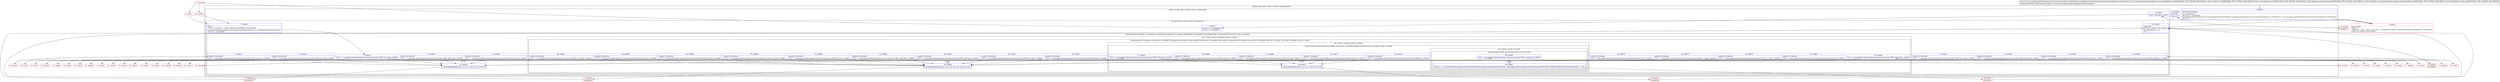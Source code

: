 digraph "CFG forcom.google.android.exoplayer2.extractor.mp4.AtomParsers.parseStsd(Lcom\/google\/android\/exoplayer2\/util\/ParsableByteArray;IILjava\/lang\/String;Lcom\/google\/android\/exoplayer2\/drm\/DrmInitData;Z)Lcom\/google\/android\/exoplayer2\/extractor\/mp4\/AtomParsers$StsdData;" {
subgraph cluster_Region_223791021 {
label = "R(3:0|(4:3|6|(1:24)(1:(1:55)(1:(1:66)(1:(1:69)(0))))|25)|70)";
node [shape=record,color=blue];
Node_0 [shape=record,label="{0\:\ 0x0000|MTH_ENTER_BLOCK\l|r21.setPosition(12)\lint int r20 = r21.readInt()\lcom.google.android.exoplayer2.extractor.mp4.AtomParsers$StsdData com.google.android.exoplayer2.extractor.mp4.AtomParsers.StsdData r8 = new com.google.android.exoplayer2.extractor.mp4.AtomParsers.StsdData(r20)\lint r9 = 0\l}"];
subgraph cluster_LoopRegion_1325008117 {
label = "LOOP:0: (4:3|6|(1:24)(1:(1:55)(1:(1:66)(1:(1:69)(0))))|25)";
node [shape=record,color=blue];
Node_2 [shape=record,label="{2\:\ 0x0015|if (r9 \< r20) goto L_0x0017\l}"];
subgraph cluster_Region_1067411455 {
label = "R(4:3|6|(1:24)(1:(1:55)(1:(1:66)(1:(1:69)(0))))|25)";
node [shape=record,color=blue];
Node_3 [shape=record,label="{3\:\ 0x0017|int int r3 = r21.getPosition()\lint int r4 = r21.readInt()\l}"];
Node_6 [shape=record,label="{6\:\ 0x0022|PHI: r1 \l  PHI: (r1v2 boolean) =  binds: [] A[DONT_GENERATE, DONT_INLINE]\l|com.google.android.exoplayer2.util.Assertions.checkArgument(r4 \> 0, \"childAtomSize should be positive\")\lint int r2 = r21.readInt()\l}"];
subgraph cluster_IfRegion_51260339 {
label = "IF [B:7:0x002d, B:9:0x0031, B:11:0x0035, B:13:0x0039, B:15:0x003d, B:17:0x0041, B:19:0x0045, B:21:0x0049, B:23:0x004d] THEN: R(1:24) ELSE: R(1:(1:55)(1:(1:66)(1:(1:69)(0))))";
node [shape=record,color=blue];
Node_7 [shape=record,label="{7\:\ 0x002d|if (r2 == com.google.android.exoplayer2.extractor.mp4.Atom.TYPE_avc1) goto L_0x004f\l}"];
Node_9 [shape=record,label="{9\:\ 0x0031|ADDED_TO_REGION\l|if (r2 == com.google.android.exoplayer2.extractor.mp4.Atom.TYPE_avc3) goto L_0x004f\l}"];
Node_11 [shape=record,label="{11\:\ 0x0035|ADDED_TO_REGION\l|if (r2 == com.google.android.exoplayer2.extractor.mp4.Atom.TYPE_encv) goto L_0x004f\l}"];
Node_13 [shape=record,label="{13\:\ 0x0039|ADDED_TO_REGION\l|if (r2 == com.google.android.exoplayer2.extractor.mp4.Atom.TYPE_mp4v) goto L_0x004f\l}"];
Node_15 [shape=record,label="{15\:\ 0x003d|ADDED_TO_REGION\l|if (r2 == com.google.android.exoplayer2.extractor.mp4.Atom.TYPE_hvc1) goto L_0x004f\l}"];
Node_17 [shape=record,label="{17\:\ 0x0041|ADDED_TO_REGION\l|if (r2 == com.google.android.exoplayer2.extractor.mp4.Atom.TYPE_hev1) goto L_0x004f\l}"];
Node_19 [shape=record,label="{19\:\ 0x0045|ADDED_TO_REGION\l|if (r2 == com.google.android.exoplayer2.extractor.mp4.Atom.TYPE_s263) goto L_0x004f\l}"];
Node_21 [shape=record,label="{21\:\ 0x0049|ADDED_TO_REGION\l|if (r2 == com.google.android.exoplayer2.extractor.mp4.Atom.TYPE_vp08) goto L_0x004f\l}"];
Node_23 [shape=record,label="{23\:\ 0x004d|ADDED_TO_REGION\l|if (r2 == com.google.android.exoplayer2.extractor.mp4.Atom.TYPE_vp09) goto L_0x004f\l}"];
subgraph cluster_Region_1704416117 {
label = "R(1:24)";
node [shape=record,color=blue];
Node_24 [shape=record,label="{24\:\ 0x004f|parseVideoSampleEntry(r21, r2, r3, r4, r22, r23, r25, r8, r9)\l}"];
}
subgraph cluster_Region_1354965275 {
label = "R(1:(1:55)(1:(1:66)(1:(1:69)(0)))) | ELSE_IF_CHAIN\l";
node [shape=record,color=blue];
subgraph cluster_IfRegion_43467200 {
label = "IF [B:28:0x0068, B:30:0x006c, B:32:0x0070, B:34:0x0074, B:36:0x0078, B:38:0x007c, B:40:0x0080, B:42:0x0084, B:44:0x0088, B:46:0x008c, B:48:0x0090, B:50:0x0094, B:52:0x0098, B:54:0x009c] THEN: R(1:55) ELSE: R(1:(1:66)(1:(1:69)(0))) | ELSE_IF_CHAIN\l";
node [shape=record,color=blue];
Node_28 [shape=record,label="{28\:\ 0x0068|if (r2 == com.google.android.exoplayer2.extractor.mp4.Atom.TYPE_mp4a) goto L_0x009e\l}"];
Node_30 [shape=record,label="{30\:\ 0x006c|ADDED_TO_REGION\l|if (r2 == com.google.android.exoplayer2.extractor.mp4.Atom.TYPE_enca) goto L_0x009e\l}"];
Node_32 [shape=record,label="{32\:\ 0x0070|ADDED_TO_REGION\l|if (r2 == com.google.android.exoplayer2.extractor.mp4.Atom.TYPE_ac_3) goto L_0x009e\l}"];
Node_34 [shape=record,label="{34\:\ 0x0074|ADDED_TO_REGION\l|if (r2 == com.google.android.exoplayer2.extractor.mp4.Atom.TYPE_ec_3) goto L_0x009e\l}"];
Node_36 [shape=record,label="{36\:\ 0x0078|ADDED_TO_REGION\l|if (r2 == com.google.android.exoplayer2.extractor.mp4.Atom.TYPE_dtsc) goto L_0x009e\l}"];
Node_38 [shape=record,label="{38\:\ 0x007c|ADDED_TO_REGION\l|if (r2 == com.google.android.exoplayer2.extractor.mp4.Atom.TYPE_dtse) goto L_0x009e\l}"];
Node_40 [shape=record,label="{40\:\ 0x0080|ADDED_TO_REGION\l|if (r2 == com.google.android.exoplayer2.extractor.mp4.Atom.TYPE_dtsh) goto L_0x009e\l}"];
Node_42 [shape=record,label="{42\:\ 0x0084|ADDED_TO_REGION\l|if (r2 == com.google.android.exoplayer2.extractor.mp4.Atom.TYPE_dtsl) goto L_0x009e\l}"];
Node_44 [shape=record,label="{44\:\ 0x0088|ADDED_TO_REGION\l|if (r2 == com.google.android.exoplayer2.extractor.mp4.Atom.TYPE_samr) goto L_0x009e\l}"];
Node_46 [shape=record,label="{46\:\ 0x008c|ADDED_TO_REGION\l|if (r2 == com.google.android.exoplayer2.extractor.mp4.Atom.TYPE_sawb) goto L_0x009e\l}"];
Node_48 [shape=record,label="{48\:\ 0x0090|ADDED_TO_REGION\l|if (r2 == com.google.android.exoplayer2.extractor.mp4.Atom.TYPE_lpcm) goto L_0x009e\l}"];
Node_50 [shape=record,label="{50\:\ 0x0094|ADDED_TO_REGION\l|if (r2 == com.google.android.exoplayer2.extractor.mp4.Atom.TYPE_sowt) goto L_0x009e\l}"];
Node_52 [shape=record,label="{52\:\ 0x0098|ADDED_TO_REGION\l|if (r2 == com.google.android.exoplayer2.extractor.mp4.Atom.TYPE__mp3) goto L_0x009e\l}"];
Node_54 [shape=record,label="{54\:\ 0x009c|ADDED_TO_REGION\l|if (r2 == com.google.android.exoplayer2.extractor.mp4.Atom.TYPE_alac) goto L_0x009e\l}"];
subgraph cluster_Region_1172254297 {
label = "R(1:55)";
node [shape=record,color=blue];
Node_55 [shape=record,label="{55\:\ 0x009e|parseAudioSampleEntry(r21, r2, r3, r4, r22, r24, r26, r25, r8, r9)\l}"];
}
subgraph cluster_Region_292380993 {
label = "R(1:(1:66)(1:(1:69)(0))) | ELSE_IF_CHAIN\l";
node [shape=record,color=blue];
subgraph cluster_IfRegion_104604326 {
label = "IF [B:57:0x00b5, B:59:0x00b9, B:61:0x00bd, B:63:0x00c1, B:65:0x00c5] THEN: R(1:66) ELSE: R(1:(1:69)(0)) | ELSE_IF_CHAIN\l";
node [shape=record,color=blue];
Node_57 [shape=record,label="{57\:\ 0x00b5|if (r2 == com.google.android.exoplayer2.extractor.mp4.Atom.TYPE_TTML) goto L_0x00c7\l}"];
Node_59 [shape=record,label="{59\:\ 0x00b9|ADDED_TO_REGION\l|if (r2 == com.google.android.exoplayer2.extractor.mp4.Atom.TYPE_tx3g) goto L_0x00c7\l}"];
Node_61 [shape=record,label="{61\:\ 0x00bd|ADDED_TO_REGION\l|if (r2 == com.google.android.exoplayer2.extractor.mp4.Atom.TYPE_wvtt) goto L_0x00c7\l}"];
Node_63 [shape=record,label="{63\:\ 0x00c1|ADDED_TO_REGION\l|if (r2 == com.google.android.exoplayer2.extractor.mp4.Atom.TYPE_stpp) goto L_0x00c7\l}"];
Node_65 [shape=record,label="{65\:\ 0x00c5|ADDED_TO_REGION\l|if (r2 == com.google.android.exoplayer2.extractor.mp4.Atom.TYPE_c608) goto L_0x00c7\l}"];
subgraph cluster_Region_2114974432 {
label = "R(1:66)";
node [shape=record,color=blue];
Node_66 [shape=record,label="{66\:\ 0x00c7|parseTextSampleEntry(r21, r2, r3, r4, r22, r24, r25, r8)\l}"];
}
subgraph cluster_Region_88979608 {
label = "R(1:(1:69)(0)) | ELSE_IF_CHAIN\l";
node [shape=record,color=blue];
subgraph cluster_IfRegion_1113066753 {
label = "IF [B:68:0x00d5] THEN: R(1:69) ELSE: R(0) | ELSE_IF_CHAIN\l";
node [shape=record,color=blue];
Node_68 [shape=record,label="{68\:\ 0x00d5|if (r2 == com.google.android.exoplayer2.extractor.mp4.Atom.TYPE_camm) goto L_0x00d7\l}"];
subgraph cluster_Region_1615629432 {
label = "R(1:69)";
node [shape=record,color=blue];
Node_69 [shape=record,label="{69\:\ 0x00d7|r8.format = com.google.android.exoplayer2.Format.createSampleFormat(java.lang.Integer.toString(r22), com.google.android.exoplayer2.util.MimeTypes.APPLICATION_CAMERA_MOTION, (java.lang.String) null, \-1, r25)\l}"];
}
subgraph cluster_Region_2005026231 {
label = "R(0)";
node [shape=record,color=blue];
}
}
}
}
}
}
}
}
Node_25 [shape=record,label="{25\:\ 0x005a|LOOP_END\lLOOP:0: B:1:0x0013\-\>B:25:0x005a\l|r21.setPosition(r3 + r4)\lr9++\l}"];
}
}
Node_70 [shape=record,label="{70\:\ 0x00e9|RETURN\l|return r8\l}"];
}
Node_1 [shape=record,color=red,label="{1\:\ 0x0013|LOOP_START\lPHI: r9 \l  PHI: (r9v1 'i' int) = (r9v0 'i' int), (r9v2 'i' int) binds: [B:0:0x0000, B:25:0x005a] A[DONT_GENERATE, DONT_INLINE]\lLOOP:0: B:1:0x0013\-\>B:25:0x005a\l}"];
Node_4 [shape=record,color=red,label="{4\:\ 0x001f}"];
Node_5 [shape=record,color=red,label="{5\:\ 0x0021}"];
Node_8 [shape=record,color=red,label="{8\:\ 0x002f}"];
Node_10 [shape=record,color=red,label="{10\:\ 0x0033}"];
Node_12 [shape=record,color=red,label="{12\:\ 0x0037}"];
Node_14 [shape=record,color=red,label="{14\:\ 0x003b}"];
Node_16 [shape=record,color=red,label="{16\:\ 0x003f}"];
Node_18 [shape=record,color=red,label="{18\:\ 0x0043}"];
Node_20 [shape=record,color=red,label="{20\:\ 0x0047}"];
Node_22 [shape=record,color=red,label="{22\:\ 0x004b}"];
Node_26 [shape=record,color=red,label="{26\:\ 0x0064}"];
Node_27 [shape=record,color=red,label="{27\:\ 0x0066}"];
Node_29 [shape=record,color=red,label="{29\:\ 0x006a}"];
Node_31 [shape=record,color=red,label="{31\:\ 0x006e}"];
Node_33 [shape=record,color=red,label="{33\:\ 0x0072}"];
Node_35 [shape=record,color=red,label="{35\:\ 0x0076}"];
Node_37 [shape=record,color=red,label="{37\:\ 0x007a}"];
Node_39 [shape=record,color=red,label="{39\:\ 0x007e}"];
Node_41 [shape=record,color=red,label="{41\:\ 0x0082}"];
Node_43 [shape=record,color=red,label="{43\:\ 0x0086}"];
Node_45 [shape=record,color=red,label="{45\:\ 0x008a}"];
Node_47 [shape=record,color=red,label="{47\:\ 0x008e}"];
Node_49 [shape=record,color=red,label="{49\:\ 0x0092}"];
Node_51 [shape=record,color=red,label="{51\:\ 0x0096}"];
Node_53 [shape=record,color=red,label="{53\:\ 0x009a}"];
Node_56 [shape=record,color=red,label="{56\:\ 0x00b3}"];
Node_58 [shape=record,color=red,label="{58\:\ 0x00b7}"];
Node_60 [shape=record,color=red,label="{60\:\ 0x00bb}"];
Node_62 [shape=record,color=red,label="{62\:\ 0x00bf}"];
Node_64 [shape=record,color=red,label="{64\:\ 0x00c3}"];
Node_67 [shape=record,color=red,label="{67\:\ 0x00d3}"];
Node_71 [shape=record,color=red,label="{71\:\ 0x00e9|SYNTHETIC\l}"];
Node_72 [shape=record,color=red,label="{72\:\ 0x005a|SYNTHETIC\l}"];
Node_73 [shape=record,color=red,label="{73\:\ 0x005a|SYNTHETIC\l}"];
Node_74 [shape=record,color=red,label="{74\:\ 0x005a|SYNTHETIC\l}"];
Node_75 [shape=record,color=red,label="{75\:\ 0x005a|SYNTHETIC\l}"];
Node_76 [shape=record,color=red,label="{76\:\ 0x005a|SYNTHETIC\l}"];
MethodNode[shape=record,label="{private static com.google.android.exoplayer2.extractor.mp4.AtomParsers$StsdData com.google.android.exoplayer2.extractor.mp4.AtomParsers.parseStsd((r21v0 'stsd' com.google.android.exoplayer2.util.ParsableByteArray A[IMMUTABLE_TYPE, METHOD_ARGUMENT]), (r22v0 'trackId' int A[IMMUTABLE_TYPE, METHOD_ARGUMENT]), (r23v0 'rotationDegrees' int A[IMMUTABLE_TYPE, METHOD_ARGUMENT]), (r24v0 'language' java.lang.String A[IMMUTABLE_TYPE, METHOD_ARGUMENT]), (r25v0 'drmInitData' com.google.android.exoplayer2.drm.DrmInitData A[IMMUTABLE_TYPE, METHOD_ARGUMENT]), (r26v0 'isQuickTime' boolean A[IMMUTABLE_TYPE, METHOD_ARGUMENT]))  | Annotation[SYSTEM, dalvik.annotation.Throws, \{value=[com.google.android.exoplayer2.ParserException]\}]\l}"];
MethodNode -> Node_0;
Node_0 -> Node_1;
Node_2 -> Node_3;
Node_2 -> Node_71[style=dashed];
Node_3 -> Node_4;
Node_6 -> Node_7;
Node_7 -> Node_8[style=dashed];
Node_7 -> Node_24;
Node_9 -> Node_10[style=dashed];
Node_9 -> Node_24;
Node_11 -> Node_12[style=dashed];
Node_11 -> Node_24;
Node_13 -> Node_14[style=dashed];
Node_13 -> Node_24;
Node_15 -> Node_16[style=dashed];
Node_15 -> Node_24;
Node_17 -> Node_18[style=dashed];
Node_17 -> Node_24;
Node_19 -> Node_20[style=dashed];
Node_19 -> Node_24;
Node_21 -> Node_22[style=dashed];
Node_21 -> Node_24;
Node_23 -> Node_24;
Node_23 -> Node_27[style=dashed];
Node_24 -> Node_72;
Node_28 -> Node_29[style=dashed];
Node_28 -> Node_55;
Node_30 -> Node_31[style=dashed];
Node_30 -> Node_55;
Node_32 -> Node_33[style=dashed];
Node_32 -> Node_55;
Node_34 -> Node_35[style=dashed];
Node_34 -> Node_55;
Node_36 -> Node_37[style=dashed];
Node_36 -> Node_55;
Node_38 -> Node_39[style=dashed];
Node_38 -> Node_55;
Node_40 -> Node_41[style=dashed];
Node_40 -> Node_55;
Node_42 -> Node_43[style=dashed];
Node_42 -> Node_55;
Node_44 -> Node_45[style=dashed];
Node_44 -> Node_55;
Node_46 -> Node_47[style=dashed];
Node_46 -> Node_55;
Node_48 -> Node_49[style=dashed];
Node_48 -> Node_55;
Node_50 -> Node_51[style=dashed];
Node_50 -> Node_55;
Node_52 -> Node_53[style=dashed];
Node_52 -> Node_55;
Node_54 -> Node_55;
Node_54 -> Node_56[style=dashed];
Node_55 -> Node_73;
Node_57 -> Node_58[style=dashed];
Node_57 -> Node_66;
Node_59 -> Node_60[style=dashed];
Node_59 -> Node_66;
Node_61 -> Node_62[style=dashed];
Node_61 -> Node_66;
Node_63 -> Node_64[style=dashed];
Node_63 -> Node_66;
Node_65 -> Node_66;
Node_65 -> Node_67[style=dashed];
Node_66 -> Node_74;
Node_68 -> Node_69;
Node_68 -> Node_75[style=dashed];
Node_69 -> Node_76;
Node_25 -> Node_1;
Node_1 -> Node_2;
Node_4 -> Node_5;
Node_4 -> Node_26;
Node_5 -> Node_6;
Node_8 -> Node_9;
Node_10 -> Node_11;
Node_12 -> Node_13;
Node_14 -> Node_15;
Node_16 -> Node_17;
Node_18 -> Node_19;
Node_20 -> Node_21;
Node_22 -> Node_23;
Node_26 -> Node_6;
Node_27 -> Node_28;
Node_29 -> Node_30;
Node_31 -> Node_32;
Node_33 -> Node_34;
Node_35 -> Node_36;
Node_37 -> Node_38;
Node_39 -> Node_40;
Node_41 -> Node_42;
Node_43 -> Node_44;
Node_45 -> Node_46;
Node_47 -> Node_48;
Node_49 -> Node_50;
Node_51 -> Node_52;
Node_53 -> Node_54;
Node_56 -> Node_57;
Node_58 -> Node_59;
Node_60 -> Node_61;
Node_62 -> Node_63;
Node_64 -> Node_65;
Node_67 -> Node_68;
Node_71 -> Node_70;
Node_72 -> Node_25;
Node_73 -> Node_25;
Node_74 -> Node_25;
Node_75 -> Node_25;
Node_76 -> Node_25;
}


